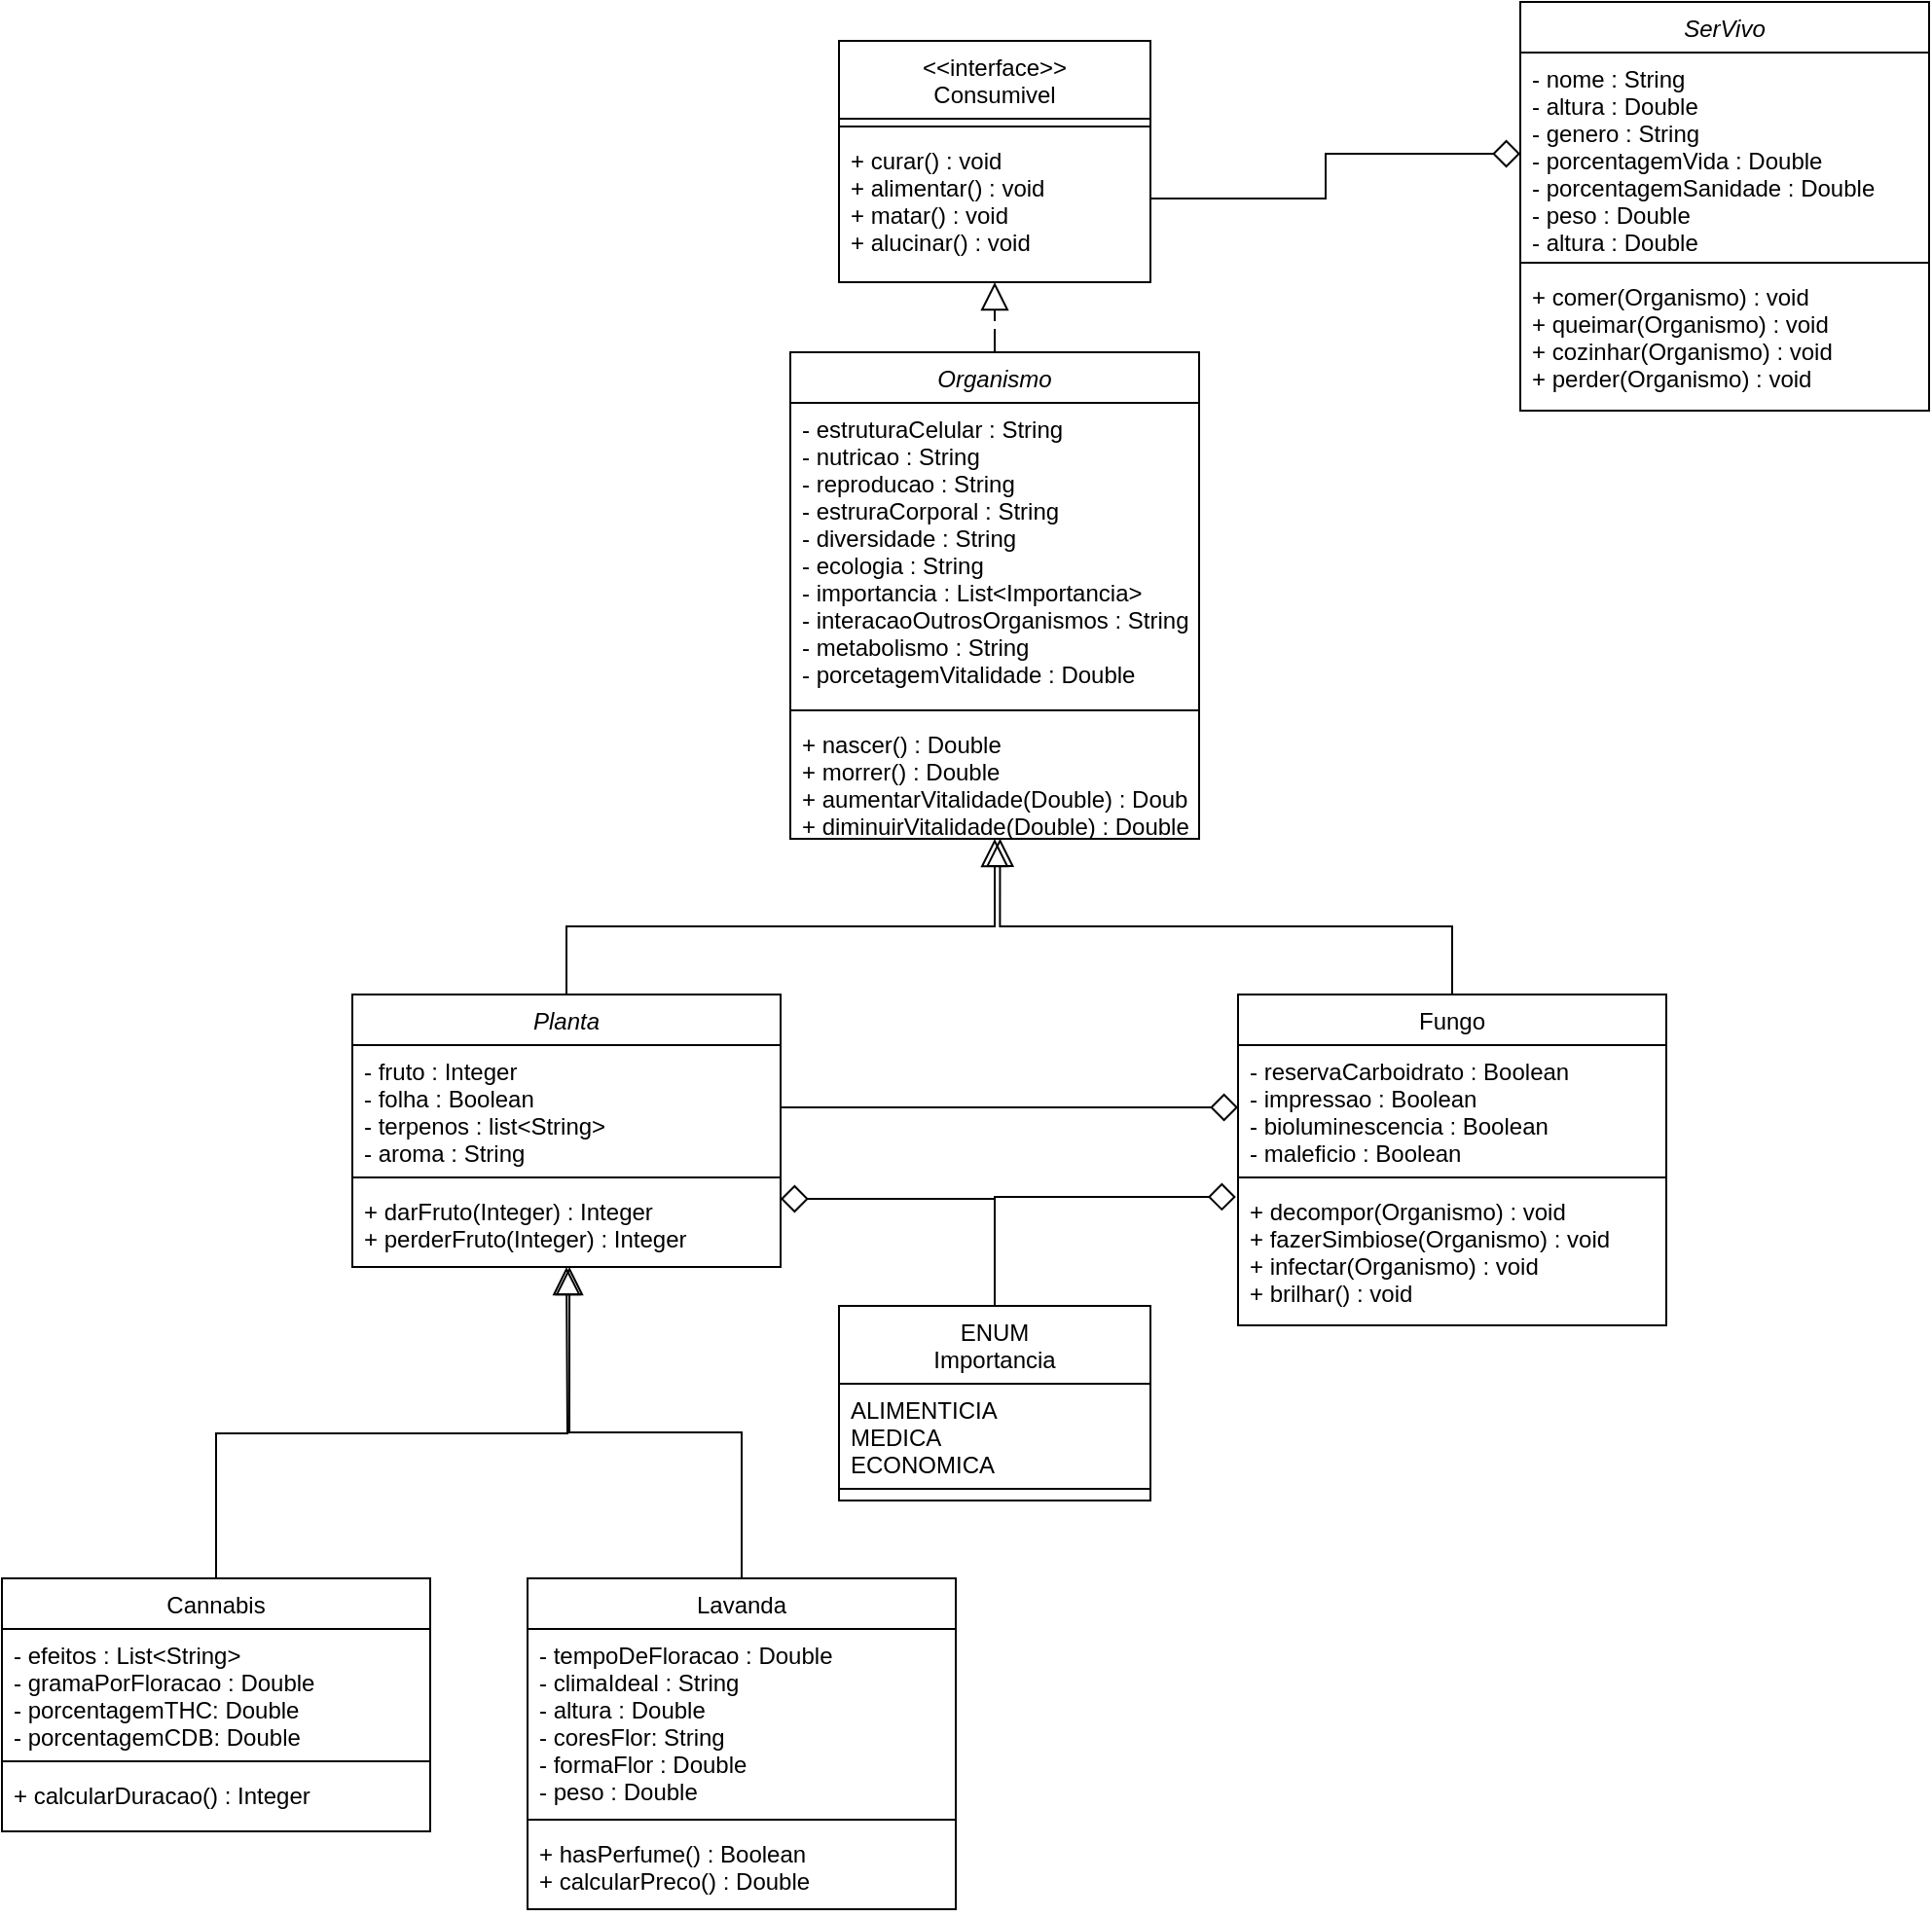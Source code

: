 <mxfile version="24.5.4" type="github">
  <diagram id="C5RBs43oDa-KdzZeNtuy" name="Page-1">
    <mxGraphModel dx="1937" dy="1559" grid="1" gridSize="10" guides="1" tooltips="1" connect="1" arrows="1" fold="1" page="1" pageScale="1" pageWidth="827" pageHeight="1169" math="0" shadow="0">
      <root>
        <mxCell id="WIyWlLk6GJQsqaUBKTNV-0" />
        <mxCell id="WIyWlLk6GJQsqaUBKTNV-1" parent="WIyWlLk6GJQsqaUBKTNV-0" />
        <mxCell id="Uqk7l0cWVW_A6V_x7scN-15" style="edgeStyle=orthogonalEdgeStyle;rounded=0;orthogonalLoop=1;jettySize=auto;html=1;exitX=0.5;exitY=0;exitDx=0;exitDy=0;endArrow=block;endFill=0;endSize=12;" parent="WIyWlLk6GJQsqaUBKTNV-1" source="zkfFHV4jXpPFQw0GAbJ--0" target="Uqk7l0cWVW_A6V_x7scN-9" edge="1">
          <mxGeometry relative="1" as="geometry" />
        </mxCell>
        <mxCell id="zkfFHV4jXpPFQw0GAbJ--0" value="Planta" style="swimlane;fontStyle=2;align=center;verticalAlign=top;childLayout=stackLayout;horizontal=1;startSize=26;horizontalStack=0;resizeParent=1;resizeLast=0;collapsible=1;marginBottom=0;rounded=0;shadow=0;strokeWidth=1;" parent="WIyWlLk6GJQsqaUBKTNV-1" vertex="1">
          <mxGeometry x="-40" y="400" width="220" height="140" as="geometry">
            <mxRectangle x="230" y="140" width="160" height="26" as="alternateBounds" />
          </mxGeometry>
        </mxCell>
        <mxCell id="zkfFHV4jXpPFQw0GAbJ--1" value="- fruto : Integer&#xa;- folha : Boolean&#xa;- terpenos : list&lt;String&gt;&#xa;- aroma : String" style="text;align=left;verticalAlign=top;spacingLeft=4;spacingRight=4;overflow=hidden;rotatable=0;points=[[0,0.5],[1,0.5]];portConstraint=eastwest;" parent="zkfFHV4jXpPFQw0GAbJ--0" vertex="1">
          <mxGeometry y="26" width="220" height="64" as="geometry" />
        </mxCell>
        <mxCell id="zkfFHV4jXpPFQw0GAbJ--4" value="" style="line;html=1;strokeWidth=1;align=left;verticalAlign=middle;spacingTop=-1;spacingLeft=3;spacingRight=3;rotatable=0;labelPosition=right;points=[];portConstraint=eastwest;" parent="zkfFHV4jXpPFQw0GAbJ--0" vertex="1">
          <mxGeometry y="90" width="220" height="8" as="geometry" />
        </mxCell>
        <mxCell id="zkfFHV4jXpPFQw0GAbJ--5" value="+ darFruto(Integer) : Integer&#xa;+ perderFruto(Integer) : Integer&#xa;" style="text;align=left;verticalAlign=top;spacingLeft=4;spacingRight=4;overflow=hidden;rotatable=0;points=[[0,0.5],[1,0.5]];portConstraint=eastwest;" parent="zkfFHV4jXpPFQw0GAbJ--0" vertex="1">
          <mxGeometry y="98" width="220" height="42" as="geometry" />
        </mxCell>
        <mxCell id="zkfFHV4jXpPFQw0GAbJ--6" value="&lt;&lt;interface&gt;&gt;&#xa;Consumivel" style="swimlane;fontStyle=0;align=center;verticalAlign=top;childLayout=stackLayout;horizontal=1;startSize=40;horizontalStack=0;resizeParent=1;resizeLast=0;collapsible=1;marginBottom=0;rounded=0;shadow=0;strokeWidth=1;" parent="WIyWlLk6GJQsqaUBKTNV-1" vertex="1">
          <mxGeometry x="210" y="-90" width="160" height="124" as="geometry">
            <mxRectangle x="130" y="380" width="160" height="26" as="alternateBounds" />
          </mxGeometry>
        </mxCell>
        <mxCell id="zkfFHV4jXpPFQw0GAbJ--9" value="" style="line;html=1;strokeWidth=1;align=left;verticalAlign=middle;spacingTop=-1;spacingLeft=3;spacingRight=3;rotatable=0;labelPosition=right;points=[];portConstraint=eastwest;" parent="zkfFHV4jXpPFQw0GAbJ--6" vertex="1">
          <mxGeometry y="40" width="160" height="8" as="geometry" />
        </mxCell>
        <mxCell id="zkfFHV4jXpPFQw0GAbJ--10" value="+ curar() : void&#xa;+ alimentar() : void&#xa;+ matar() : void&#xa;+ alucinar() : void" style="text;align=left;verticalAlign=top;spacingLeft=4;spacingRight=4;overflow=hidden;rotatable=0;points=[[0,0.5],[1,0.5]];portConstraint=eastwest;fontStyle=0;strokeColor=none;" parent="zkfFHV4jXpPFQw0GAbJ--6" vertex="1">
          <mxGeometry y="48" width="160" height="66" as="geometry" />
        </mxCell>
        <mxCell id="zkfFHV4jXpPFQw0GAbJ--17" value="Fungo" style="swimlane;fontStyle=0;align=center;verticalAlign=top;childLayout=stackLayout;horizontal=1;startSize=26;horizontalStack=0;resizeParent=1;resizeLast=0;collapsible=1;marginBottom=0;rounded=0;shadow=0;strokeWidth=1;" parent="WIyWlLk6GJQsqaUBKTNV-1" vertex="1">
          <mxGeometry x="415" y="400" width="220" height="170" as="geometry">
            <mxRectangle x="550" y="140" width="160" height="26" as="alternateBounds" />
          </mxGeometry>
        </mxCell>
        <mxCell id="zkfFHV4jXpPFQw0GAbJ--18" value="- reservaCarboidrato : Boolean&#xa;- impressao : Boolean&#xa;- bioluminescencia : Boolean&#xa;- maleficio : Boolean " style="text;align=left;verticalAlign=top;spacingLeft=4;spacingRight=4;overflow=hidden;rotatable=0;points=[[0,0.5],[1,0.5]];portConstraint=eastwest;" parent="zkfFHV4jXpPFQw0GAbJ--17" vertex="1">
          <mxGeometry y="26" width="220" height="64" as="geometry" />
        </mxCell>
        <mxCell id="zkfFHV4jXpPFQw0GAbJ--23" value="" style="line;html=1;strokeWidth=1;align=left;verticalAlign=middle;spacingTop=-1;spacingLeft=3;spacingRight=3;rotatable=0;labelPosition=right;points=[];portConstraint=eastwest;" parent="zkfFHV4jXpPFQw0GAbJ--17" vertex="1">
          <mxGeometry y="90" width="220" height="8" as="geometry" />
        </mxCell>
        <mxCell id="zkfFHV4jXpPFQw0GAbJ--24" value="+ decompor(Organismo) : void&#xa;+ fazerSimbiose(Organismo) : void&#xa;+ infectar(Organismo) : void&#xa;+ brilhar() : void&#xa;" style="text;align=left;verticalAlign=top;spacingLeft=4;spacingRight=4;overflow=hidden;rotatable=0;points=[[0,0.5],[1,0.5]];portConstraint=eastwest;" parent="zkfFHV4jXpPFQw0GAbJ--17" vertex="1">
          <mxGeometry y="98" width="220" height="72" as="geometry" />
        </mxCell>
        <mxCell id="Uqk7l0cWVW_A6V_x7scN-16" style="edgeStyle=orthogonalEdgeStyle;rounded=0;orthogonalLoop=1;jettySize=auto;html=1;entryX=1;entryY=0.75;entryDx=0;entryDy=0;exitX=0.5;exitY=0;exitDx=0;exitDy=0;endArrow=diamond;endFill=0;endSize=12;" parent="WIyWlLk6GJQsqaUBKTNV-1" source="Uqk7l0cWVW_A6V_x7scN-0" target="zkfFHV4jXpPFQw0GAbJ--0" edge="1">
          <mxGeometry relative="1" as="geometry" />
        </mxCell>
        <mxCell id="Uqk7l0cWVW_A6V_x7scN-0" value="ENUM&#xa;Importancia" style="swimlane;fontStyle=0;align=center;verticalAlign=top;childLayout=stackLayout;horizontal=1;startSize=40;horizontalStack=0;resizeParent=1;resizeLast=0;collapsible=1;marginBottom=0;rounded=0;shadow=0;strokeWidth=1;" parent="WIyWlLk6GJQsqaUBKTNV-1" vertex="1">
          <mxGeometry x="210" y="560" width="160" height="100" as="geometry">
            <mxRectangle x="230" y="140" width="160" height="26" as="alternateBounds" />
          </mxGeometry>
        </mxCell>
        <mxCell id="Uqk7l0cWVW_A6V_x7scN-1" value="ALIMENTICIA&#xa;MEDICA&#xa;ECONOMICA" style="text;align=left;verticalAlign=top;spacingLeft=4;spacingRight=4;overflow=hidden;rotatable=0;points=[[0,0.5],[1,0.5]];portConstraint=eastwest;" parent="Uqk7l0cWVW_A6V_x7scN-0" vertex="1">
          <mxGeometry y="40" width="160" height="50" as="geometry" />
        </mxCell>
        <mxCell id="Uqk7l0cWVW_A6V_x7scN-2" value="" style="line;html=1;strokeWidth=1;align=left;verticalAlign=middle;spacingTop=-1;spacingLeft=3;spacingRight=3;rotatable=0;labelPosition=right;points=[];portConstraint=eastwest;" parent="Uqk7l0cWVW_A6V_x7scN-0" vertex="1">
          <mxGeometry y="90" width="160" height="8" as="geometry" />
        </mxCell>
        <mxCell id="Uqk7l0cWVW_A6V_x7scN-4" style="edgeStyle=orthogonalEdgeStyle;rounded=0;orthogonalLoop=1;jettySize=auto;html=1;entryX=0;entryY=0.5;entryDx=0;entryDy=0;endArrow=diamond;endFill=0;endSize=12;" parent="WIyWlLk6GJQsqaUBKTNV-1" source="zkfFHV4jXpPFQw0GAbJ--1" target="zkfFHV4jXpPFQw0GAbJ--18" edge="1">
          <mxGeometry relative="1" as="geometry" />
        </mxCell>
        <mxCell id="Uqk7l0cWVW_A6V_x7scN-9" value="Organismo" style="swimlane;fontStyle=2;align=center;verticalAlign=top;childLayout=stackLayout;horizontal=1;startSize=26;horizontalStack=0;resizeParent=1;resizeLast=0;collapsible=1;marginBottom=0;rounded=0;shadow=0;strokeWidth=1;" parent="WIyWlLk6GJQsqaUBKTNV-1" vertex="1">
          <mxGeometry x="185" y="70" width="210" height="250" as="geometry">
            <mxRectangle x="550" y="140" width="160" height="26" as="alternateBounds" />
          </mxGeometry>
        </mxCell>
        <mxCell id="Uqk7l0cWVW_A6V_x7scN-10" value="- estruturaCelular : String&#xa;- nutricao : String&#xa;- reproducao : String&#xa;- estruraCorporal : String&#xa;- diversidade : String&#xa;- ecologia : String&#xa;- importancia : List&lt;Importancia&gt;&#xa;- interacaoOutrosOrganismos : String&#xa;- metabolismo : String&#xa;- porcetagemVitalidade : Double" style="text;align=left;verticalAlign=top;spacingLeft=4;spacingRight=4;overflow=hidden;rotatable=0;points=[[0,0.5],[1,0.5]];portConstraint=eastwest;" parent="Uqk7l0cWVW_A6V_x7scN-9" vertex="1">
          <mxGeometry y="26" width="210" height="154" as="geometry" />
        </mxCell>
        <mxCell id="Uqk7l0cWVW_A6V_x7scN-11" value="" style="line;html=1;strokeWidth=1;align=left;verticalAlign=middle;spacingTop=-1;spacingLeft=3;spacingRight=3;rotatable=0;labelPosition=right;points=[];portConstraint=eastwest;" parent="Uqk7l0cWVW_A6V_x7scN-9" vertex="1">
          <mxGeometry y="180" width="210" height="8" as="geometry" />
        </mxCell>
        <mxCell id="Uqk7l0cWVW_A6V_x7scN-12" value="+ nascer() : Double&#xa;+ morrer() : Double&#xa;+ aumentarVitalidade(Double) : Double&#xa;+ diminuirVitalidade(Double) : Double" style="text;align=left;verticalAlign=top;spacingLeft=4;spacingRight=4;overflow=hidden;rotatable=0;points=[[0,0.5],[1,0.5]];portConstraint=eastwest;" parent="Uqk7l0cWVW_A6V_x7scN-9" vertex="1">
          <mxGeometry y="188" width="210" height="62" as="geometry" />
        </mxCell>
        <mxCell id="Uqk7l0cWVW_A6V_x7scN-13" style="edgeStyle=orthogonalEdgeStyle;rounded=0;orthogonalLoop=1;jettySize=auto;html=1;endArrow=block;endFill=0;endSize=12;dashed=1;dashPattern=8 8;" parent="WIyWlLk6GJQsqaUBKTNV-1" source="Uqk7l0cWVW_A6V_x7scN-9" target="zkfFHV4jXpPFQw0GAbJ--6" edge="1">
          <mxGeometry relative="1" as="geometry" />
        </mxCell>
        <mxCell id="Uqk7l0cWVW_A6V_x7scN-14" style="edgeStyle=orthogonalEdgeStyle;rounded=0;orthogonalLoop=1;jettySize=auto;html=1;entryX=0.513;entryY=0.998;entryDx=0;entryDy=0;entryPerimeter=0;endArrow=block;endFill=0;endSize=12;" parent="WIyWlLk6GJQsqaUBKTNV-1" source="zkfFHV4jXpPFQw0GAbJ--17" target="Uqk7l0cWVW_A6V_x7scN-12" edge="1">
          <mxGeometry relative="1" as="geometry" />
        </mxCell>
        <mxCell id="Uqk7l0cWVW_A6V_x7scN-17" style="edgeStyle=orthogonalEdgeStyle;rounded=0;orthogonalLoop=1;jettySize=auto;html=1;exitX=0.5;exitY=0;exitDx=0;exitDy=0;endArrow=diamond;endFill=0;endSize=12;entryX=-0.005;entryY=0.083;entryDx=0;entryDy=0;entryPerimeter=0;" parent="WIyWlLk6GJQsqaUBKTNV-1" source="Uqk7l0cWVW_A6V_x7scN-0" target="zkfFHV4jXpPFQw0GAbJ--24" edge="1">
          <mxGeometry relative="1" as="geometry">
            <mxPoint x="380" y="540" as="targetPoint" />
          </mxGeometry>
        </mxCell>
        <mxCell id="Uqk7l0cWVW_A6V_x7scN-27" style="edgeStyle=orthogonalEdgeStyle;rounded=0;orthogonalLoop=1;jettySize=auto;html=1;exitX=0.5;exitY=0;exitDx=0;exitDy=0;endArrow=block;endFill=0;endSize=12;" parent="WIyWlLk6GJQsqaUBKTNV-1" source="Uqk7l0cWVW_A6V_x7scN-18" edge="1">
          <mxGeometry relative="1" as="geometry">
            <mxPoint x="70" y="540" as="targetPoint" />
          </mxGeometry>
        </mxCell>
        <mxCell id="Uqk7l0cWVW_A6V_x7scN-18" value="Cannabis" style="swimlane;fontStyle=0;align=center;verticalAlign=top;childLayout=stackLayout;horizontal=1;startSize=26;horizontalStack=0;resizeParent=1;resizeLast=0;collapsible=1;marginBottom=0;rounded=0;shadow=0;strokeWidth=1;" parent="WIyWlLk6GJQsqaUBKTNV-1" vertex="1">
          <mxGeometry x="-220" y="700" width="220" height="130" as="geometry">
            <mxRectangle x="230" y="140" width="160" height="26" as="alternateBounds" />
          </mxGeometry>
        </mxCell>
        <mxCell id="Uqk7l0cWVW_A6V_x7scN-19" value="- efeitos : List&lt;String&gt;&#xa;- gramaPorFloracao : Double&#xa;- porcentagemTHC: Double&#xa;- porcentagemCDB: Double" style="text;align=left;verticalAlign=top;spacingLeft=4;spacingRight=4;overflow=hidden;rotatable=0;points=[[0,0.5],[1,0.5]];portConstraint=eastwest;" parent="Uqk7l0cWVW_A6V_x7scN-18" vertex="1">
          <mxGeometry y="26" width="220" height="64" as="geometry" />
        </mxCell>
        <mxCell id="Uqk7l0cWVW_A6V_x7scN-20" value="" style="line;html=1;strokeWidth=1;align=left;verticalAlign=middle;spacingTop=-1;spacingLeft=3;spacingRight=3;rotatable=0;labelPosition=right;points=[];portConstraint=eastwest;" parent="Uqk7l0cWVW_A6V_x7scN-18" vertex="1">
          <mxGeometry y="90" width="220" height="8" as="geometry" />
        </mxCell>
        <mxCell id="Uqk7l0cWVW_A6V_x7scN-21" value="+ calcularDuracao() : Integer" style="text;align=left;verticalAlign=top;spacingLeft=4;spacingRight=4;overflow=hidden;rotatable=0;points=[[0,0.5],[1,0.5]];portConstraint=eastwest;" parent="Uqk7l0cWVW_A6V_x7scN-18" vertex="1">
          <mxGeometry y="98" width="220" height="32" as="geometry" />
        </mxCell>
        <mxCell id="Uqk7l0cWVW_A6V_x7scN-22" value="Lavanda" style="swimlane;fontStyle=0;align=center;verticalAlign=top;childLayout=stackLayout;horizontal=1;startSize=26;horizontalStack=0;resizeParent=1;resizeLast=0;collapsible=1;marginBottom=0;rounded=0;shadow=0;strokeWidth=1;" parent="WIyWlLk6GJQsqaUBKTNV-1" vertex="1">
          <mxGeometry x="50" y="700" width="220" height="170" as="geometry">
            <mxRectangle x="230" y="140" width="160" height="26" as="alternateBounds" />
          </mxGeometry>
        </mxCell>
        <mxCell id="Uqk7l0cWVW_A6V_x7scN-23" value="- tempoDeFloracao : Double&#xa;- climaIdeal : String&#xa;- altura : Double&#xa;- coresFlor: String&#xa;- formaFlor : Double&#xa;- peso : Double" style="text;align=left;verticalAlign=top;spacingLeft=4;spacingRight=4;overflow=hidden;rotatable=0;points=[[0,0.5],[1,0.5]];portConstraint=eastwest;" parent="Uqk7l0cWVW_A6V_x7scN-22" vertex="1">
          <mxGeometry y="26" width="220" height="94" as="geometry" />
        </mxCell>
        <mxCell id="Uqk7l0cWVW_A6V_x7scN-24" value="" style="line;html=1;strokeWidth=1;align=left;verticalAlign=middle;spacingTop=-1;spacingLeft=3;spacingRight=3;rotatable=0;labelPosition=right;points=[];portConstraint=eastwest;" parent="Uqk7l0cWVW_A6V_x7scN-22" vertex="1">
          <mxGeometry y="120" width="220" height="8" as="geometry" />
        </mxCell>
        <mxCell id="Uqk7l0cWVW_A6V_x7scN-25" value="+ hasPerfume() : Boolean&#xa;+ calcularPreco() : Double" style="text;align=left;verticalAlign=top;spacingLeft=4;spacingRight=4;overflow=hidden;rotatable=0;points=[[0,0.5],[1,0.5]];portConstraint=eastwest;" parent="Uqk7l0cWVW_A6V_x7scN-22" vertex="1">
          <mxGeometry y="128" width="220" height="42" as="geometry" />
        </mxCell>
        <mxCell id="Uqk7l0cWVW_A6V_x7scN-26" style="edgeStyle=orthogonalEdgeStyle;rounded=0;orthogonalLoop=1;jettySize=auto;html=1;entryX=0.507;entryY=1;entryDx=0;entryDy=0;entryPerimeter=0;endArrow=block;endFill=0;endSize=12;" parent="WIyWlLk6GJQsqaUBKTNV-1" source="Uqk7l0cWVW_A6V_x7scN-22" target="zkfFHV4jXpPFQw0GAbJ--5" edge="1">
          <mxGeometry relative="1" as="geometry" />
        </mxCell>
        <mxCell id="Uqk7l0cWVW_A6V_x7scN-28" value="SerVivo" style="swimlane;fontStyle=2;align=center;verticalAlign=top;childLayout=stackLayout;horizontal=1;startSize=26;horizontalStack=0;resizeParent=1;resizeLast=0;collapsible=1;marginBottom=0;rounded=0;shadow=0;strokeWidth=1;" parent="WIyWlLk6GJQsqaUBKTNV-1" vertex="1">
          <mxGeometry x="560" y="-110" width="210" height="210" as="geometry">
            <mxRectangle x="550" y="140" width="160" height="26" as="alternateBounds" />
          </mxGeometry>
        </mxCell>
        <mxCell id="Uqk7l0cWVW_A6V_x7scN-29" value="- nome : String&#xa;- altura : Double&#xa;- genero : String&#xa;- porcentagemVida : Double&#xa;- porcentagemSanidade : Double&#xa;- peso : Double&#xa;- altura : Double" style="text;align=left;verticalAlign=top;spacingLeft=4;spacingRight=4;overflow=hidden;rotatable=0;points=[[0,0.5],[1,0.5]];portConstraint=eastwest;" parent="Uqk7l0cWVW_A6V_x7scN-28" vertex="1">
          <mxGeometry y="26" width="210" height="104" as="geometry" />
        </mxCell>
        <mxCell id="Uqk7l0cWVW_A6V_x7scN-30" value="" style="line;html=1;strokeWidth=1;align=left;verticalAlign=middle;spacingTop=-1;spacingLeft=3;spacingRight=3;rotatable=0;labelPosition=right;points=[];portConstraint=eastwest;" parent="Uqk7l0cWVW_A6V_x7scN-28" vertex="1">
          <mxGeometry y="130" width="210" height="8" as="geometry" />
        </mxCell>
        <mxCell id="Uqk7l0cWVW_A6V_x7scN-31" value="+ comer(Organismo) : void&#xa;+ queimar(Organismo) : void&#xa;+ cozinhar(Organismo) : void&#xa;+ perder(Organismo) : void" style="text;align=left;verticalAlign=top;spacingLeft=4;spacingRight=4;overflow=hidden;rotatable=0;points=[[0,0.5],[1,0.5]];portConstraint=eastwest;" parent="Uqk7l0cWVW_A6V_x7scN-28" vertex="1">
          <mxGeometry y="138" width="210" height="62" as="geometry" />
        </mxCell>
        <mxCell id="T7R-LHEKV8AuhaOvRe8D-0" style="edgeStyle=orthogonalEdgeStyle;rounded=0;orthogonalLoop=1;jettySize=auto;html=1;entryX=0;entryY=0.5;entryDx=0;entryDy=0;endArrow=diamond;endFill=0;endSize=12;" edge="1" parent="WIyWlLk6GJQsqaUBKTNV-1" source="zkfFHV4jXpPFQw0GAbJ--10" target="Uqk7l0cWVW_A6V_x7scN-29">
          <mxGeometry relative="1" as="geometry" />
        </mxCell>
      </root>
    </mxGraphModel>
  </diagram>
</mxfile>
